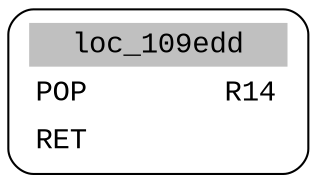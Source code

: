 digraph asm_graph {
1941 [
shape="Mrecord" fontname="Courier New"label =<<table border="0" cellborder="0" cellpadding="3"><tr><td align="center" colspan="2" bgcolor="grey">loc_109edd</td></tr><tr><td align="left">POP        R14</td></tr><tr><td align="left">RET        </td></tr></table>> ];
}